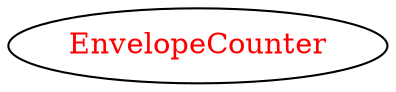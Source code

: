 digraph dependencyGraph {
 concentrate=true;
 ranksep="2.0";
 rankdir="LR"; 
 splines="ortho";
"EnvelopeCounter" [fontcolor="red"];
}